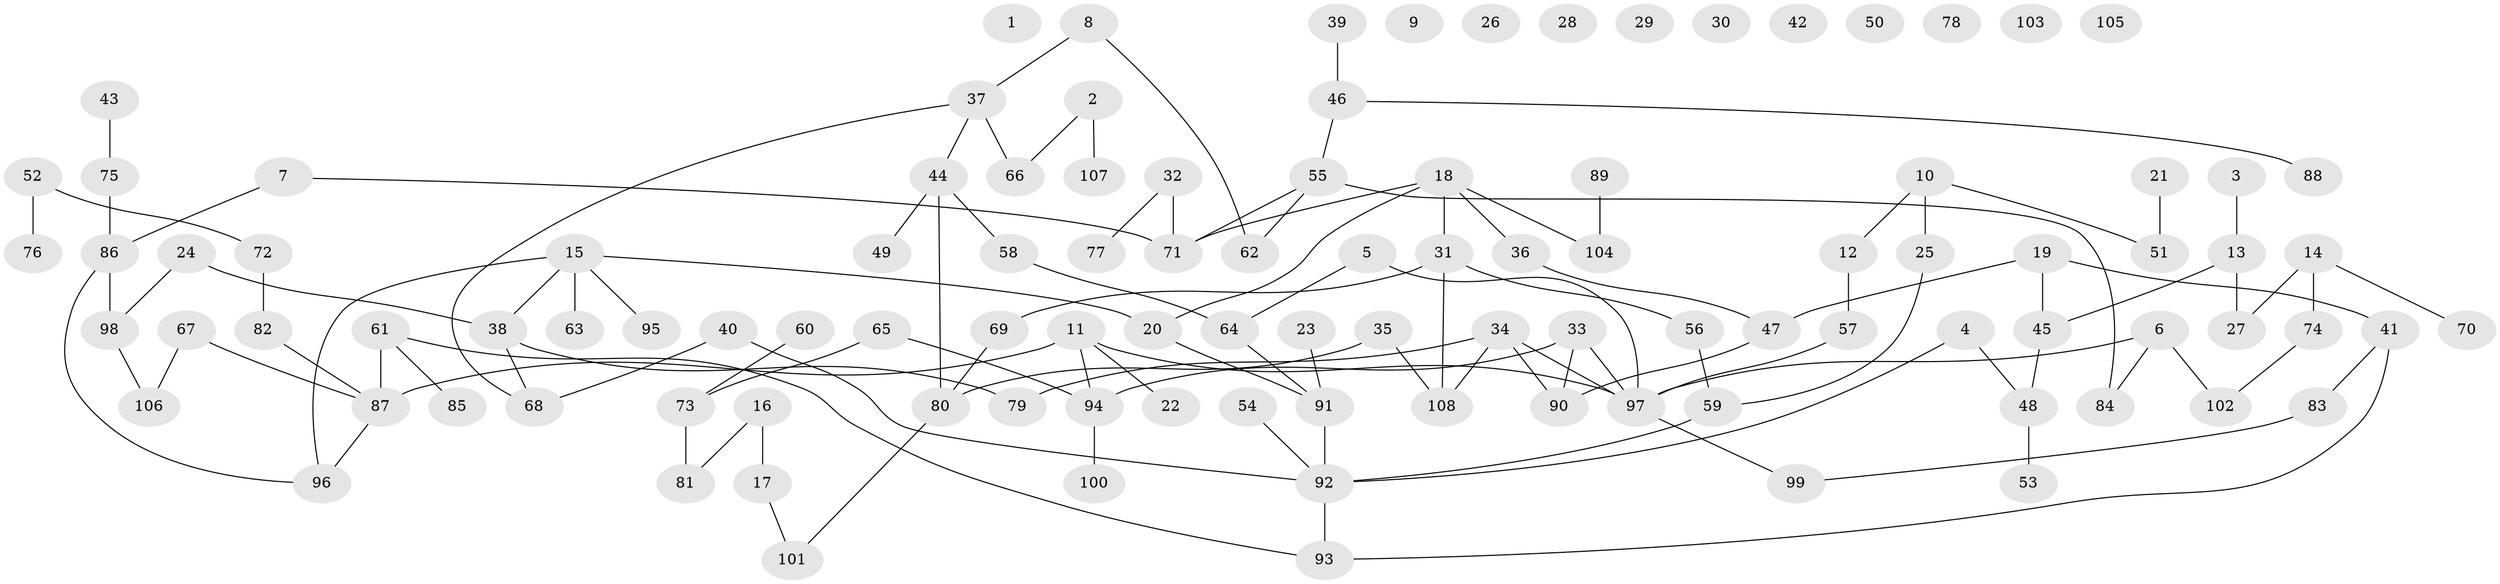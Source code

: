 // Generated by graph-tools (version 1.1) at 2025/13/03/09/25 04:13:02]
// undirected, 108 vertices, 119 edges
graph export_dot {
graph [start="1"]
  node [color=gray90,style=filled];
  1;
  2;
  3;
  4;
  5;
  6;
  7;
  8;
  9;
  10;
  11;
  12;
  13;
  14;
  15;
  16;
  17;
  18;
  19;
  20;
  21;
  22;
  23;
  24;
  25;
  26;
  27;
  28;
  29;
  30;
  31;
  32;
  33;
  34;
  35;
  36;
  37;
  38;
  39;
  40;
  41;
  42;
  43;
  44;
  45;
  46;
  47;
  48;
  49;
  50;
  51;
  52;
  53;
  54;
  55;
  56;
  57;
  58;
  59;
  60;
  61;
  62;
  63;
  64;
  65;
  66;
  67;
  68;
  69;
  70;
  71;
  72;
  73;
  74;
  75;
  76;
  77;
  78;
  79;
  80;
  81;
  82;
  83;
  84;
  85;
  86;
  87;
  88;
  89;
  90;
  91;
  92;
  93;
  94;
  95;
  96;
  97;
  98;
  99;
  100;
  101;
  102;
  103;
  104;
  105;
  106;
  107;
  108;
  2 -- 66;
  2 -- 107;
  3 -- 13;
  4 -- 48;
  4 -- 92;
  5 -- 64;
  5 -- 97;
  6 -- 84;
  6 -- 97;
  6 -- 102;
  7 -- 71;
  7 -- 86;
  8 -- 37;
  8 -- 62;
  10 -- 12;
  10 -- 25;
  10 -- 51;
  11 -- 22;
  11 -- 87;
  11 -- 94;
  11 -- 97;
  12 -- 57;
  13 -- 27;
  13 -- 45;
  14 -- 27;
  14 -- 70;
  14 -- 74;
  15 -- 20;
  15 -- 38;
  15 -- 63;
  15 -- 95;
  15 -- 96;
  16 -- 17;
  16 -- 81;
  17 -- 101;
  18 -- 20;
  18 -- 31;
  18 -- 36;
  18 -- 71;
  18 -- 104;
  19 -- 41;
  19 -- 45;
  19 -- 47;
  20 -- 91;
  21 -- 51;
  23 -- 91;
  24 -- 38;
  24 -- 98;
  25 -- 59;
  31 -- 56;
  31 -- 69;
  31 -- 108;
  32 -- 71;
  32 -- 77;
  33 -- 90;
  33 -- 94;
  33 -- 97;
  34 -- 79;
  34 -- 90;
  34 -- 97;
  34 -- 108;
  35 -- 80;
  35 -- 108;
  36 -- 47;
  37 -- 44;
  37 -- 66;
  37 -- 68;
  38 -- 68;
  38 -- 79;
  39 -- 46;
  40 -- 68;
  40 -- 92;
  41 -- 83;
  41 -- 93;
  43 -- 75;
  44 -- 49;
  44 -- 58;
  44 -- 80;
  45 -- 48;
  46 -- 55;
  46 -- 88;
  47 -- 90;
  48 -- 53;
  52 -- 72;
  52 -- 76;
  54 -- 92;
  55 -- 62;
  55 -- 71;
  55 -- 84;
  56 -- 59;
  57 -- 97;
  58 -- 64;
  59 -- 92;
  60 -- 73;
  61 -- 85;
  61 -- 87;
  61 -- 93;
  64 -- 91;
  65 -- 73;
  65 -- 94;
  67 -- 87;
  67 -- 106;
  69 -- 80;
  72 -- 82;
  73 -- 81;
  74 -- 102;
  75 -- 86;
  80 -- 101;
  82 -- 87;
  83 -- 99;
  86 -- 96;
  86 -- 98;
  87 -- 96;
  89 -- 104;
  91 -- 92;
  92 -- 93;
  94 -- 100;
  97 -- 99;
  98 -- 106;
}
